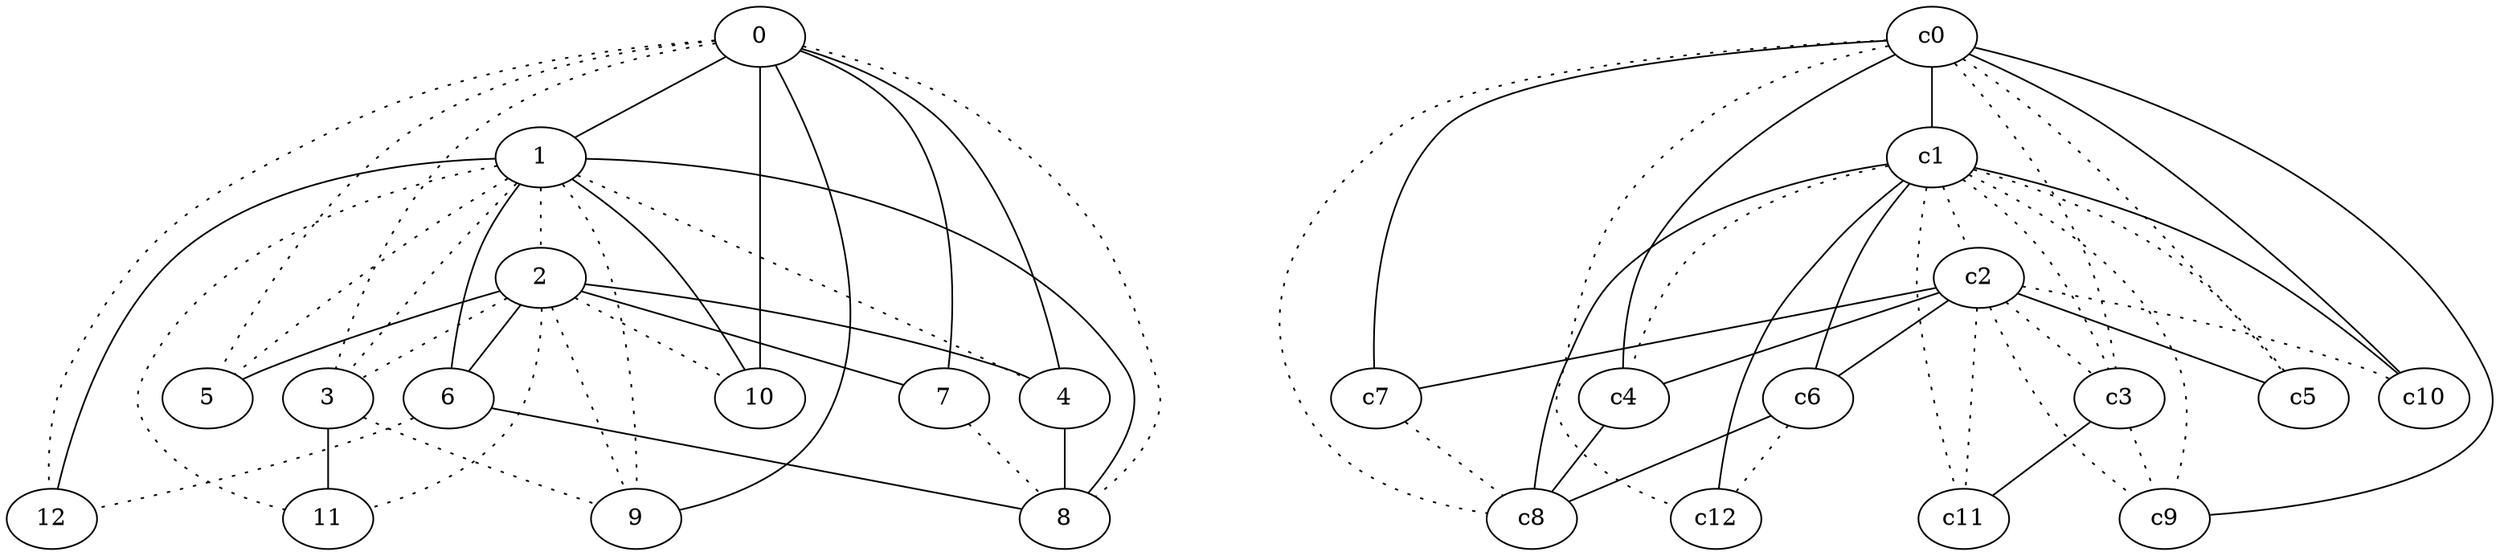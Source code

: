 graph {
a0[label=0];
a1[label=1];
a2[label=2];
a3[label=3];
a4[label=4];
a5[label=5];
a6[label=6];
a7[label=7];
a8[label=8];
a9[label=9];
a10[label=10];
a11[label=11];
a12[label=12];
a0 -- a1;
a0 -- a3 [style=dotted];
a0 -- a4;
a0 -- a5 [style=dotted];
a0 -- a7;
a0 -- a8 [style=dotted];
a0 -- a9;
a0 -- a10;
a0 -- a12 [style=dotted];
a1 -- a2 [style=dotted];
a1 -- a3 [style=dotted];
a1 -- a4 [style=dotted];
a1 -- a5 [style=dotted];
a1 -- a6;
a1 -- a8;
a1 -- a9 [style=dotted];
a1 -- a10;
a1 -- a11 [style=dotted];
a1 -- a12;
a2 -- a3 [style=dotted];
a2 -- a4;
a2 -- a5;
a2 -- a6;
a2 -- a7;
a2 -- a9 [style=dotted];
a2 -- a10 [style=dotted];
a2 -- a11 [style=dotted];
a3 -- a9 [style=dotted];
a3 -- a11;
a4 -- a8;
a6 -- a8;
a6 -- a12 [style=dotted];
a7 -- a8 [style=dotted];
c0 -- c1;
c0 -- c3 [style=dotted];
c0 -- c4;
c0 -- c5 [style=dotted];
c0 -- c7;
c0 -- c8 [style=dotted];
c0 -- c9;
c0 -- c10;
c0 -- c12 [style=dotted];
c1 -- c2 [style=dotted];
c1 -- c3 [style=dotted];
c1 -- c4 [style=dotted];
c1 -- c5 [style=dotted];
c1 -- c6;
c1 -- c8;
c1 -- c9 [style=dotted];
c1 -- c10;
c1 -- c11 [style=dotted];
c1 -- c12;
c2 -- c3 [style=dotted];
c2 -- c4;
c2 -- c5;
c2 -- c6;
c2 -- c7;
c2 -- c9 [style=dotted];
c2 -- c10 [style=dotted];
c2 -- c11 [style=dotted];
c3 -- c9 [style=dotted];
c3 -- c11;
c4 -- c8;
c6 -- c8;
c6 -- c12 [style=dotted];
c7 -- c8 [style=dotted];
}
